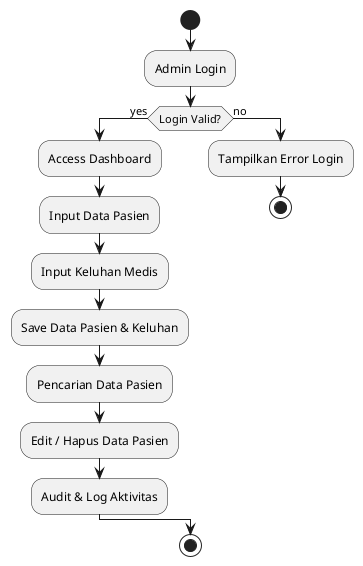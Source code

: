 @startuml
!define RECTANGLE class

start

:Admin Login;
if (Login Valid?) then (yes)
  :Access Dashboard;
  :Input Data Pasien;
  :Input Keluhan Medis;
  :Save Data Pasien & Keluhan;
  :Pencarian Data Pasien;
  :Edit / Hapus Data Pasien;
  :Audit & Log Aktivitas;
else (no)
  :Tampilkan Error Login;
  stop
endif

stop
@enduml
